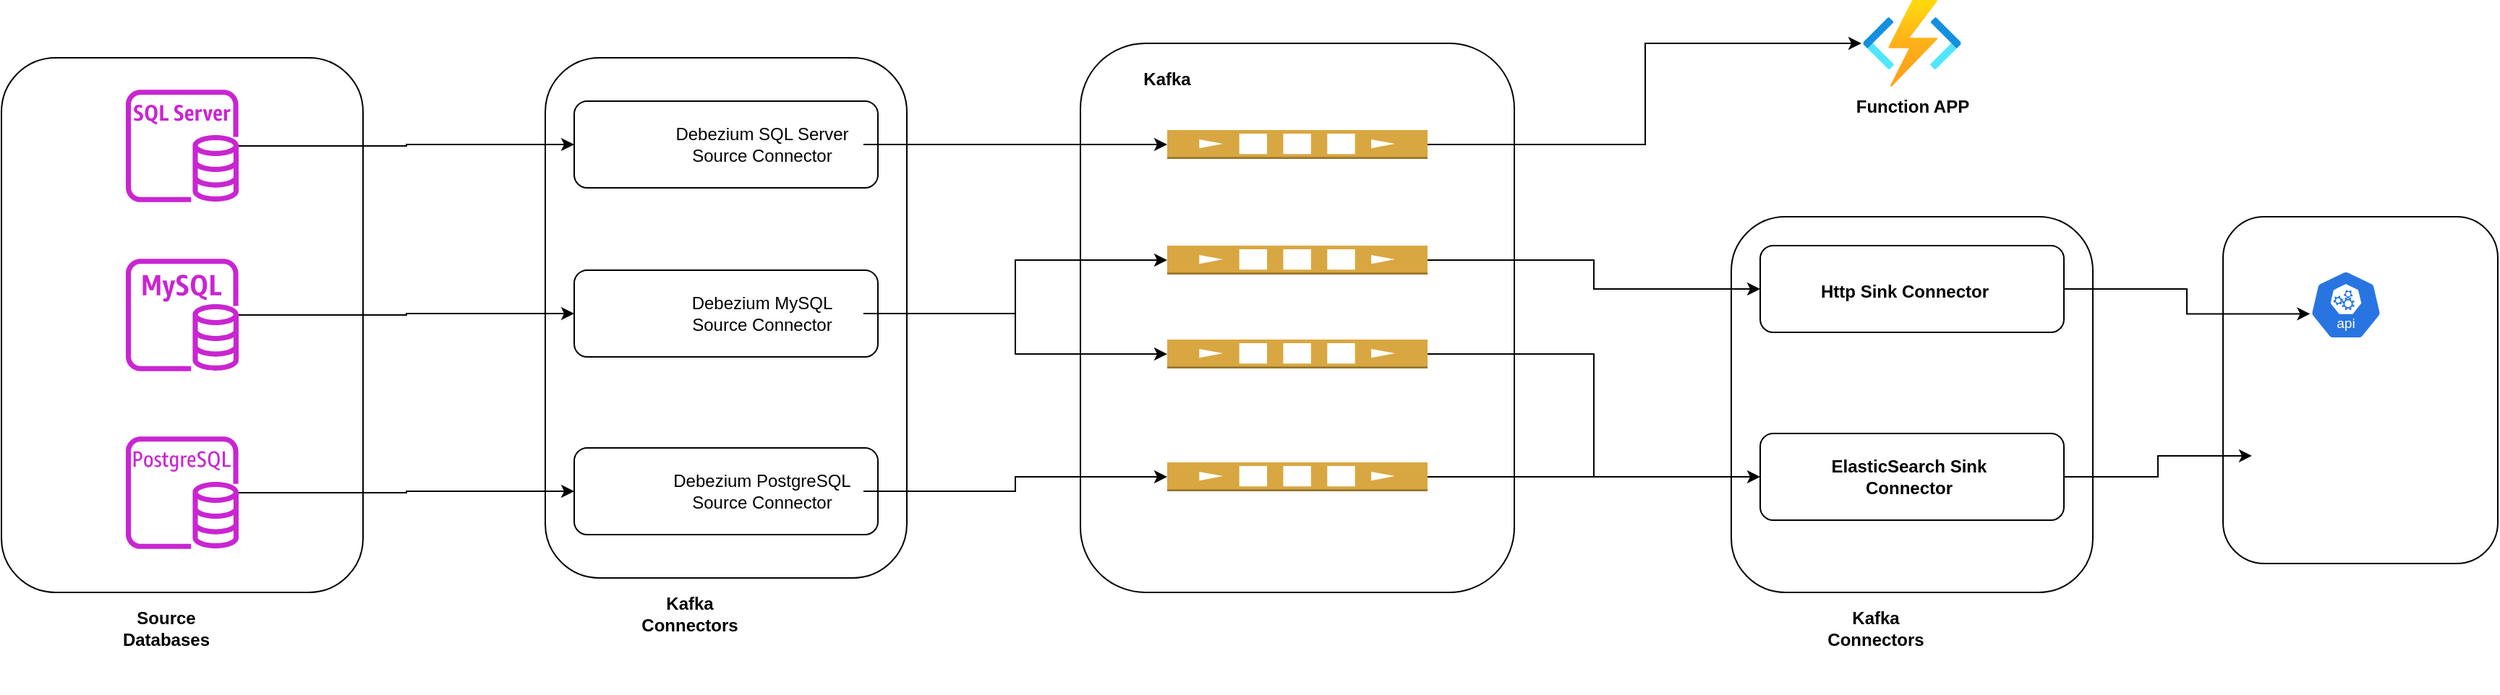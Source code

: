 <mxfile version="26.0.3">
  <diagram name="Page-1" id="JBjijhAm86WUNqYiixu8">
    <mxGraphModel dx="1793" dy="1488" grid="1" gridSize="10" guides="1" tooltips="1" connect="1" arrows="1" fold="1" page="0" pageScale="1" pageWidth="850" pageHeight="1100" math="0" shadow="0">
      <root>
        <mxCell id="0" />
        <mxCell id="1" parent="0" />
        <mxCell id="AtJumpGjlEffW8sw83j1-27" value="" style="rounded=1;whiteSpace=wrap;html=1;" vertex="1" parent="1">
          <mxGeometry x="800" y="20" width="300" height="380" as="geometry" />
        </mxCell>
        <mxCell id="AtJumpGjlEffW8sw83j1-1" value="" style="shape=image;verticalLabelPosition=bottom;labelBackgroundColor=default;verticalAlign=top;aspect=fixed;imageAspect=0;image=https://logosandtypes.com/wp-content/uploads/2020/07/kafka.png;" vertex="1" parent="1">
          <mxGeometry x="1030" y="30" width="40" height="40" as="geometry" />
        </mxCell>
        <mxCell id="AtJumpGjlEffW8sw83j1-7" value="" style="group" vertex="1" connectable="0" parent="1">
          <mxGeometry x="54" y="30" width="250" height="410" as="geometry" />
        </mxCell>
        <mxCell id="AtJumpGjlEffW8sw83j1-3" value="" style="rounded=1;whiteSpace=wrap;html=1;" vertex="1" parent="AtJumpGjlEffW8sw83j1-7">
          <mxGeometry width="250" height="370" as="geometry" />
        </mxCell>
        <mxCell id="AtJumpGjlEffW8sw83j1-2" value="" style="sketch=0;outlineConnect=0;fontColor=#232F3E;gradientColor=none;fillColor=#C925D1;strokeColor=none;dashed=0;verticalLabelPosition=bottom;verticalAlign=top;align=center;html=1;fontSize=12;fontStyle=0;aspect=fixed;pointerEvents=1;shape=mxgraph.aws4.rds_sql_server_instance;" vertex="1" parent="AtJumpGjlEffW8sw83j1-7">
          <mxGeometry x="86" y="22" width="78" height="78" as="geometry" />
        </mxCell>
        <mxCell id="AtJumpGjlEffW8sw83j1-4" value="" style="sketch=0;outlineConnect=0;fontColor=#232F3E;gradientColor=none;fillColor=#C925D1;strokeColor=none;dashed=0;verticalLabelPosition=bottom;verticalAlign=top;align=center;html=1;fontSize=12;fontStyle=0;aspect=fixed;pointerEvents=1;shape=mxgraph.aws4.rds_mysql_instance;" vertex="1" parent="AtJumpGjlEffW8sw83j1-7">
          <mxGeometry x="86" y="139" width="78" height="78" as="geometry" />
        </mxCell>
        <mxCell id="AtJumpGjlEffW8sw83j1-5" value="" style="sketch=0;outlineConnect=0;fontColor=#232F3E;gradientColor=none;fillColor=#C925D1;strokeColor=none;dashed=0;verticalLabelPosition=bottom;verticalAlign=top;align=center;html=1;fontSize=12;fontStyle=0;aspect=fixed;pointerEvents=1;shape=mxgraph.aws4.rds_postgresql_instance;" vertex="1" parent="AtJumpGjlEffW8sw83j1-7">
          <mxGeometry x="86" y="262" width="78" height="78" as="geometry" />
        </mxCell>
        <mxCell id="AtJumpGjlEffW8sw83j1-6" value="&lt;font&gt;&lt;b style=&quot;&quot;&gt;Source Databases&lt;/b&gt;&lt;/font&gt;" style="text;html=1;align=center;verticalAlign=middle;whiteSpace=wrap;rounded=0;" vertex="1" parent="AtJumpGjlEffW8sw83j1-7">
          <mxGeometry x="64" y="380" width="100" height="30" as="geometry" />
        </mxCell>
        <mxCell id="AtJumpGjlEffW8sw83j1-26" value="" style="group" vertex="1" connectable="0" parent="1">
          <mxGeometry x="430" y="30" width="250" height="400" as="geometry" />
        </mxCell>
        <mxCell id="AtJumpGjlEffW8sw83j1-8" value="&lt;b&gt;Kafka Connectors&lt;/b&gt;" style="text;html=1;align=center;verticalAlign=middle;whiteSpace=wrap;rounded=0;" vertex="1" parent="AtJumpGjlEffW8sw83j1-26">
          <mxGeometry x="70" y="370" width="60" height="30" as="geometry" />
        </mxCell>
        <mxCell id="AtJumpGjlEffW8sw83j1-9" value="" style="rounded=1;whiteSpace=wrap;html=1;" vertex="1" parent="AtJumpGjlEffW8sw83j1-26">
          <mxGeometry width="250" height="360" as="geometry" />
        </mxCell>
        <mxCell id="AtJumpGjlEffW8sw83j1-14" value="" style="group" vertex="1" connectable="0" parent="AtJumpGjlEffW8sw83j1-26">
          <mxGeometry x="20" y="30" width="210" height="60" as="geometry" />
        </mxCell>
        <mxCell id="AtJumpGjlEffW8sw83j1-12" value="" style="rounded=1;whiteSpace=wrap;html=1;" vertex="1" parent="AtJumpGjlEffW8sw83j1-14">
          <mxGeometry width="210" height="60" as="geometry" />
        </mxCell>
        <mxCell id="AtJumpGjlEffW8sw83j1-11" value="" style="shape=image;verticalLabelPosition=bottom;labelBackgroundColor=default;verticalAlign=top;aspect=fixed;imageAspect=0;image=https://www.confluent.io/hub/static/6e774deb22405f068a0977861bae4b1f/b6d35/color_debezium_256px.png;" vertex="1" parent="AtJumpGjlEffW8sw83j1-14">
          <mxGeometry x="20" y="15" width="30" height="30" as="geometry" />
        </mxCell>
        <mxCell id="AtJumpGjlEffW8sw83j1-13" value="Debezium SQL Server Source Connector" style="text;html=1;align=center;verticalAlign=middle;whiteSpace=wrap;rounded=0;" vertex="1" parent="AtJumpGjlEffW8sw83j1-14">
          <mxGeometry x="60" y="15" width="140" height="30" as="geometry" />
        </mxCell>
        <mxCell id="AtJumpGjlEffW8sw83j1-17" value="" style="group" vertex="1" connectable="0" parent="AtJumpGjlEffW8sw83j1-26">
          <mxGeometry x="20" y="147" width="210" height="60" as="geometry" />
        </mxCell>
        <mxCell id="AtJumpGjlEffW8sw83j1-18" value="" style="rounded=1;whiteSpace=wrap;html=1;" vertex="1" parent="AtJumpGjlEffW8sw83j1-17">
          <mxGeometry width="210" height="60" as="geometry" />
        </mxCell>
        <mxCell id="AtJumpGjlEffW8sw83j1-19" value="" style="shape=image;verticalLabelPosition=bottom;labelBackgroundColor=default;verticalAlign=top;aspect=fixed;imageAspect=0;image=https://www.confluent.io/hub/static/6e774deb22405f068a0977861bae4b1f/b6d35/color_debezium_256px.png;" vertex="1" parent="AtJumpGjlEffW8sw83j1-17">
          <mxGeometry x="20" y="15" width="30" height="30" as="geometry" />
        </mxCell>
        <mxCell id="AtJumpGjlEffW8sw83j1-20" value="Debezium MySQL Source Connector" style="text;html=1;align=center;verticalAlign=middle;whiteSpace=wrap;rounded=0;" vertex="1" parent="AtJumpGjlEffW8sw83j1-17">
          <mxGeometry x="60" y="15" width="140" height="30" as="geometry" />
        </mxCell>
        <mxCell id="AtJumpGjlEffW8sw83j1-21" value="" style="group" vertex="1" connectable="0" parent="AtJumpGjlEffW8sw83j1-26">
          <mxGeometry x="20" y="270" width="210" height="60" as="geometry" />
        </mxCell>
        <mxCell id="AtJumpGjlEffW8sw83j1-22" value="" style="rounded=1;whiteSpace=wrap;html=1;" vertex="1" parent="AtJumpGjlEffW8sw83j1-21">
          <mxGeometry width="210" height="60" as="geometry" />
        </mxCell>
        <mxCell id="AtJumpGjlEffW8sw83j1-23" value="" style="shape=image;verticalLabelPosition=bottom;labelBackgroundColor=default;verticalAlign=top;aspect=fixed;imageAspect=0;image=https://www.confluent.io/hub/static/6e774deb22405f068a0977861bae4b1f/b6d35/color_debezium_256px.png;" vertex="1" parent="AtJumpGjlEffW8sw83j1-21">
          <mxGeometry x="20" y="15" width="30" height="30" as="geometry" />
        </mxCell>
        <mxCell id="AtJumpGjlEffW8sw83j1-24" value="Debezium PostgreSQL Source Connector" style="text;html=1;align=center;verticalAlign=middle;whiteSpace=wrap;rounded=0;" vertex="1" parent="AtJumpGjlEffW8sw83j1-21">
          <mxGeometry x="60" y="15" width="140" height="30" as="geometry" />
        </mxCell>
        <mxCell id="AtJumpGjlEffW8sw83j1-28" value="" style="outlineConnect=0;dashed=0;verticalLabelPosition=bottom;verticalAlign=top;align=center;html=1;shape=mxgraph.aws3.queue;fillColor=#D9A741;gradientColor=none;" vertex="1" parent="1">
          <mxGeometry x="860" y="80" width="180" height="20" as="geometry" />
        </mxCell>
        <mxCell id="AtJumpGjlEffW8sw83j1-29" value="" style="outlineConnect=0;dashed=0;verticalLabelPosition=bottom;verticalAlign=top;align=center;html=1;shape=mxgraph.aws3.queue;fillColor=#D9A741;gradientColor=none;" vertex="1" parent="1">
          <mxGeometry x="860" y="160" width="180" height="20" as="geometry" />
        </mxCell>
        <mxCell id="AtJumpGjlEffW8sw83j1-30" value="" style="outlineConnect=0;dashed=0;verticalLabelPosition=bottom;verticalAlign=top;align=center;html=1;shape=mxgraph.aws3.queue;fillColor=#D9A741;gradientColor=none;" vertex="1" parent="1">
          <mxGeometry x="860" y="310" width="180" height="20" as="geometry" />
        </mxCell>
        <mxCell id="AtJumpGjlEffW8sw83j1-77" style="edgeStyle=orthogonalEdgeStyle;rounded=0;orthogonalLoop=1;jettySize=auto;html=1;entryX=0;entryY=0.5;entryDx=0;entryDy=0;" edge="1" parent="1" source="AtJumpGjlEffW8sw83j1-32" target="AtJumpGjlEffW8sw83j1-53">
          <mxGeometry relative="1" as="geometry" />
        </mxCell>
        <mxCell id="AtJumpGjlEffW8sw83j1-32" value="" style="outlineConnect=0;dashed=0;verticalLabelPosition=bottom;verticalAlign=top;align=center;html=1;shape=mxgraph.aws3.queue;fillColor=#D9A741;gradientColor=none;" vertex="1" parent="1">
          <mxGeometry x="860" y="225" width="180" height="20" as="geometry" />
        </mxCell>
        <mxCell id="AtJumpGjlEffW8sw83j1-33" value="&lt;b&gt;Kafka&lt;/b&gt;" style="text;html=1;align=center;verticalAlign=middle;whiteSpace=wrap;rounded=0;" vertex="1" parent="1">
          <mxGeometry x="830" y="30" width="60" height="30" as="geometry" />
        </mxCell>
        <mxCell id="AtJumpGjlEffW8sw83j1-34" value="" style="group" vertex="1" connectable="0" parent="1">
          <mxGeometry x="1260" y="70" width="250" height="400" as="geometry" />
        </mxCell>
        <mxCell id="AtJumpGjlEffW8sw83j1-55" value="" style="group" vertex="1" connectable="0" parent="AtJumpGjlEffW8sw83j1-34">
          <mxGeometry x="-10" y="70" width="250" height="300" as="geometry" />
        </mxCell>
        <mxCell id="AtJumpGjlEffW8sw83j1-35" value="&lt;b&gt;Kafka Connectors&lt;/b&gt;" style="text;html=1;align=center;verticalAlign=middle;whiteSpace=wrap;rounded=0;" vertex="1" parent="AtJumpGjlEffW8sw83j1-55">
          <mxGeometry x="70" y="270" width="60" height="30" as="geometry" />
        </mxCell>
        <mxCell id="AtJumpGjlEffW8sw83j1-36" value="" style="rounded=1;whiteSpace=wrap;html=1;" vertex="1" parent="AtJumpGjlEffW8sw83j1-55">
          <mxGeometry width="250" height="260" as="geometry" />
        </mxCell>
        <mxCell id="AtJumpGjlEffW8sw83j1-52" value="" style="group" vertex="1" connectable="0" parent="AtJumpGjlEffW8sw83j1-55">
          <mxGeometry x="10" y="150" width="210" height="60" as="geometry" />
        </mxCell>
        <mxCell id="AtJumpGjlEffW8sw83j1-53" value="" style="rounded=1;whiteSpace=wrap;html=1;" vertex="1" parent="AtJumpGjlEffW8sw83j1-52">
          <mxGeometry x="10" width="210" height="60" as="geometry" />
        </mxCell>
        <mxCell id="AtJumpGjlEffW8sw83j1-54" value="&lt;b&gt;ElasticSearch Sink Connector&lt;/b&gt;" style="text;html=1;align=center;verticalAlign=middle;whiteSpace=wrap;rounded=0;" vertex="1" parent="AtJumpGjlEffW8sw83j1-52">
          <mxGeometry x="43" y="15" width="140" height="30" as="geometry" />
        </mxCell>
        <mxCell id="AtJumpGjlEffW8sw83j1-38" value="" style="rounded=1;whiteSpace=wrap;html=1;" vertex="1" parent="AtJumpGjlEffW8sw83j1-55">
          <mxGeometry x="20" y="20" width="210" height="60" as="geometry" />
        </mxCell>
        <mxCell id="AtJumpGjlEffW8sw83j1-37" value="" style="group" vertex="1" connectable="0" parent="AtJumpGjlEffW8sw83j1-55">
          <mxGeometry x="20" y="22" width="210" height="60" as="geometry" />
        </mxCell>
        <mxCell id="AtJumpGjlEffW8sw83j1-40" value="&lt;b&gt;Http Sink Connector&lt;/b&gt;" style="text;html=1;align=center;verticalAlign=middle;whiteSpace=wrap;rounded=0;" vertex="1" parent="AtJumpGjlEffW8sw83j1-37">
          <mxGeometry x="30" y="15" width="140" height="30" as="geometry" />
        </mxCell>
        <mxCell id="AtJumpGjlEffW8sw83j1-56" value="&lt;b&gt;Function APP&lt;/b&gt;" style="image;aspect=fixed;html=1;points=[];align=center;fontSize=12;image=img/lib/azure2/compute/Function_Apps.svg;" vertex="1" parent="1">
          <mxGeometry x="1341" y="-10" width="68" height="60" as="geometry" />
        </mxCell>
        <mxCell id="AtJumpGjlEffW8sw83j1-61" style="edgeStyle=orthogonalEdgeStyle;rounded=0;orthogonalLoop=1;jettySize=auto;html=1;" edge="1" parent="1" source="AtJumpGjlEffW8sw83j1-2" target="AtJumpGjlEffW8sw83j1-12">
          <mxGeometry relative="1" as="geometry" />
        </mxCell>
        <mxCell id="AtJumpGjlEffW8sw83j1-62" style="edgeStyle=orthogonalEdgeStyle;rounded=0;orthogonalLoop=1;jettySize=auto;html=1;" edge="1" parent="1" source="AtJumpGjlEffW8sw83j1-4" target="AtJumpGjlEffW8sw83j1-18">
          <mxGeometry relative="1" as="geometry" />
        </mxCell>
        <mxCell id="AtJumpGjlEffW8sw83j1-63" style="edgeStyle=orthogonalEdgeStyle;rounded=0;orthogonalLoop=1;jettySize=auto;html=1;entryX=0;entryY=0.5;entryDx=0;entryDy=0;" edge="1" parent="1" source="AtJumpGjlEffW8sw83j1-5" target="AtJumpGjlEffW8sw83j1-22">
          <mxGeometry relative="1" as="geometry" />
        </mxCell>
        <mxCell id="AtJumpGjlEffW8sw83j1-64" style="edgeStyle=orthogonalEdgeStyle;rounded=0;orthogonalLoop=1;jettySize=auto;html=1;" edge="1" parent="1" source="AtJumpGjlEffW8sw83j1-13" target="AtJumpGjlEffW8sw83j1-28">
          <mxGeometry relative="1" as="geometry" />
        </mxCell>
        <mxCell id="AtJumpGjlEffW8sw83j1-66" style="edgeStyle=orthogonalEdgeStyle;rounded=0;orthogonalLoop=1;jettySize=auto;html=1;entryX=0;entryY=0.5;entryDx=0;entryDy=0;entryPerimeter=0;" edge="1" parent="1" source="AtJumpGjlEffW8sw83j1-20" target="AtJumpGjlEffW8sw83j1-29">
          <mxGeometry relative="1" as="geometry" />
        </mxCell>
        <mxCell id="AtJumpGjlEffW8sw83j1-67" style="edgeStyle=orthogonalEdgeStyle;rounded=0;orthogonalLoop=1;jettySize=auto;html=1;entryX=0;entryY=0.5;entryDx=0;entryDy=0;entryPerimeter=0;" edge="1" parent="1" source="AtJumpGjlEffW8sw83j1-20" target="AtJumpGjlEffW8sw83j1-32">
          <mxGeometry relative="1" as="geometry" />
        </mxCell>
        <mxCell id="AtJumpGjlEffW8sw83j1-68" style="edgeStyle=orthogonalEdgeStyle;rounded=0;orthogonalLoop=1;jettySize=auto;html=1;entryX=0;entryY=0.5;entryDx=0;entryDy=0;entryPerimeter=0;" edge="1" parent="1" source="AtJumpGjlEffW8sw83j1-24" target="AtJumpGjlEffW8sw83j1-30">
          <mxGeometry relative="1" as="geometry" />
        </mxCell>
        <mxCell id="AtJumpGjlEffW8sw83j1-69" style="edgeStyle=orthogonalEdgeStyle;rounded=0;orthogonalLoop=1;jettySize=auto;html=1;entryX=-0.015;entryY=0.5;entryDx=0;entryDy=0;entryPerimeter=0;" edge="1" parent="1" source="AtJumpGjlEffW8sw83j1-28" target="AtJumpGjlEffW8sw83j1-56">
          <mxGeometry relative="1" as="geometry" />
        </mxCell>
        <mxCell id="AtJumpGjlEffW8sw83j1-75" value="" style="group" vertex="1" connectable="0" parent="1">
          <mxGeometry x="1590" y="140" width="190" height="240" as="geometry" />
        </mxCell>
        <mxCell id="AtJumpGjlEffW8sw83j1-60" value="" style="rounded=1;whiteSpace=wrap;html=1;" vertex="1" parent="AtJumpGjlEffW8sw83j1-75">
          <mxGeometry width="190" height="240" as="geometry" />
        </mxCell>
        <mxCell id="AtJumpGjlEffW8sw83j1-57" value="" style="aspect=fixed;sketch=0;html=1;dashed=0;whitespace=wrap;verticalLabelPosition=bottom;verticalAlign=top;fillColor=#2875E2;strokeColor=#ffffff;points=[[0.005,0.63,0],[0.1,0.2,0],[0.9,0.2,0],[0.5,0,0],[0.995,0.63,0],[0.72,0.99,0],[0.5,1,0],[0.28,0.99,0]];shape=mxgraph.kubernetes.icon2;kubernetesLabel=1;prIcon=api" vertex="1" parent="AtJumpGjlEffW8sw83j1-75">
          <mxGeometry x="60" y="37" width="50" height="48" as="geometry" />
        </mxCell>
        <mxCell id="AtJumpGjlEffW8sw83j1-58" value="" style="shape=image;verticalLabelPosition=bottom;labelBackgroundColor=default;verticalAlign=top;aspect=fixed;imageAspect=0;image=https://e7.pngegg.com/pngimages/802/401/png-clipart-logo-elasticsearch-scalable-graphics-distributed-database-text-logo.png;" vertex="1" parent="AtJumpGjlEffW8sw83j1-75">
          <mxGeometry x="20" y="140.93" width="160" height="49.07" as="geometry" />
        </mxCell>
        <mxCell id="AtJumpGjlEffW8sw83j1-73" style="edgeStyle=orthogonalEdgeStyle;rounded=0;orthogonalLoop=1;jettySize=auto;html=1;exitX=1;exitY=0.5;exitDx=0;exitDy=0;entryX=0.005;entryY=0.63;entryDx=0;entryDy=0;entryPerimeter=0;" edge="1" parent="1" source="AtJumpGjlEffW8sw83j1-38" target="AtJumpGjlEffW8sw83j1-57">
          <mxGeometry relative="1" as="geometry" />
        </mxCell>
        <mxCell id="AtJumpGjlEffW8sw83j1-74" style="edgeStyle=orthogonalEdgeStyle;rounded=0;orthogonalLoop=1;jettySize=auto;html=1;exitX=1;exitY=0.5;exitDx=0;exitDy=0;" edge="1" parent="1" source="AtJumpGjlEffW8sw83j1-53" target="AtJumpGjlEffW8sw83j1-58">
          <mxGeometry relative="1" as="geometry" />
        </mxCell>
        <mxCell id="AtJumpGjlEffW8sw83j1-70" style="edgeStyle=orthogonalEdgeStyle;rounded=0;orthogonalLoop=1;jettySize=auto;html=1;exitX=1;exitY=0.5;exitDx=0;exitDy=0;exitPerimeter=0;entryX=0;entryY=0.5;entryDx=0;entryDy=0;" edge="1" parent="1" source="AtJumpGjlEffW8sw83j1-29" target="AtJumpGjlEffW8sw83j1-38">
          <mxGeometry relative="1" as="geometry" />
        </mxCell>
        <mxCell id="AtJumpGjlEffW8sw83j1-72" style="edgeStyle=orthogonalEdgeStyle;rounded=0;orthogonalLoop=1;jettySize=auto;html=1;" edge="1" parent="1" source="AtJumpGjlEffW8sw83j1-30" target="AtJumpGjlEffW8sw83j1-53">
          <mxGeometry relative="1" as="geometry" />
        </mxCell>
      </root>
    </mxGraphModel>
  </diagram>
</mxfile>
